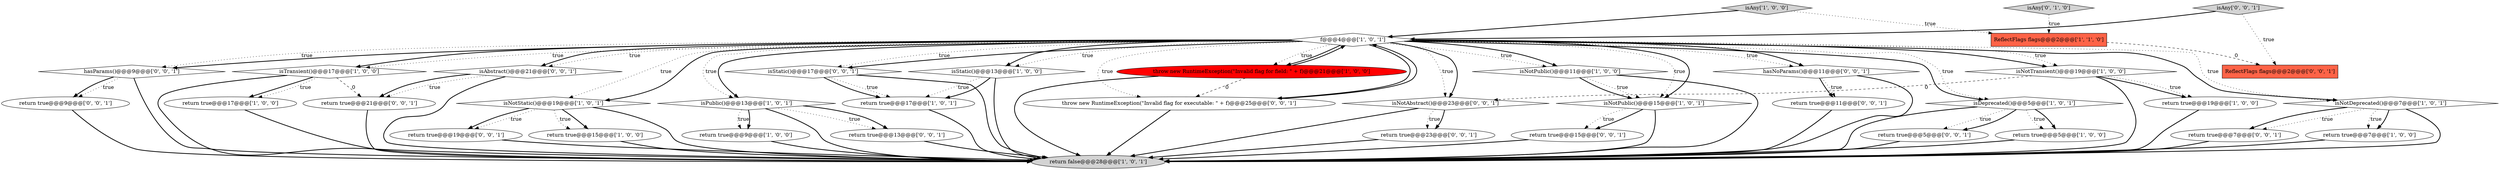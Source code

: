 digraph {
38 [style = filled, label = "return true@@@5@@@['0', '0', '1']", fillcolor = white, shape = ellipse image = "AAA0AAABBB3BBB"];
2 [style = filled, label = "return true@@@19@@@['1', '0', '0']", fillcolor = white, shape = ellipse image = "AAA0AAABBB1BBB"];
19 [style = filled, label = "isNotDeprecated()@@@7@@@['1', '0', '1']", fillcolor = white, shape = diamond image = "AAA0AAABBB1BBB"];
18 [style = filled, label = "ReflectFlags flags@@@2@@@['1', '1', '0']", fillcolor = tomato, shape = box image = "AAA0AAABBB1BBB"];
27 [style = filled, label = "return true@@@9@@@['0', '0', '1']", fillcolor = white, shape = ellipse image = "AAA0AAABBB3BBB"];
33 [style = filled, label = "return true@@@21@@@['0', '0', '1']", fillcolor = white, shape = ellipse image = "AAA0AAABBB3BBB"];
22 [style = filled, label = "isStatic()@@@17@@@['0', '0', '1']", fillcolor = white, shape = diamond image = "AAA0AAABBB3BBB"];
7 [style = filled, label = "return true@@@15@@@['1', '0', '0']", fillcolor = white, shape = ellipse image = "AAA0AAABBB1BBB"];
10 [style = filled, label = "isNotTransient()@@@19@@@['1', '0', '0']", fillcolor = white, shape = diamond image = "AAA0AAABBB1BBB"];
11 [style = filled, label = "f@@@4@@@['1', '0', '1']", fillcolor = white, shape = diamond image = "AAA0AAABBB1BBB"];
0 [style = filled, label = "return false@@@28@@@['1', '0', '1']", fillcolor = lightgray, shape = ellipse image = "AAA0AAABBB1BBB"];
21 [style = filled, label = "isAny['0', '1', '0']", fillcolor = lightgray, shape = diamond image = "AAA0AAABBB2BBB"];
17 [style = filled, label = "isPublic()@@@13@@@['1', '0', '1']", fillcolor = white, shape = diamond image = "AAA0AAABBB1BBB"];
37 [style = filled, label = "throw new RuntimeException(\"Invalid flag for executable: \" + f)@@@25@@@['0', '0', '1']", fillcolor = white, shape = ellipse image = "AAA0AAABBB3BBB"];
29 [style = filled, label = "return true@@@23@@@['0', '0', '1']", fillcolor = white, shape = ellipse image = "AAA0AAABBB3BBB"];
28 [style = filled, label = "return true@@@19@@@['0', '0', '1']", fillcolor = white, shape = ellipse image = "AAA0AAABBB3BBB"];
31 [style = filled, label = "return true@@@15@@@['0', '0', '1']", fillcolor = white, shape = ellipse image = "AAA0AAABBB3BBB"];
8 [style = filled, label = "isTransient()@@@17@@@['1', '0', '0']", fillcolor = white, shape = diamond image = "AAA0AAABBB1BBB"];
25 [style = filled, label = "return true@@@7@@@['0', '0', '1']", fillcolor = white, shape = ellipse image = "AAA0AAABBB3BBB"];
34 [style = filled, label = "hasNoParams()@@@11@@@['0', '0', '1']", fillcolor = white, shape = diamond image = "AAA0AAABBB3BBB"];
5 [style = filled, label = "isNotPublic()@@@11@@@['1', '0', '0']", fillcolor = white, shape = diamond image = "AAA0AAABBB1BBB"];
36 [style = filled, label = "hasParams()@@@9@@@['0', '0', '1']", fillcolor = white, shape = diamond image = "AAA0AAABBB3BBB"];
35 [style = filled, label = "isNotAbstract()@@@23@@@['0', '0', '1']", fillcolor = white, shape = diamond image = "AAA0AAABBB3BBB"];
6 [style = filled, label = "isNotPublic()@@@15@@@['1', '0', '1']", fillcolor = white, shape = diamond image = "AAA0AAABBB1BBB"];
32 [style = filled, label = "return true@@@11@@@['0', '0', '1']", fillcolor = white, shape = ellipse image = "AAA0AAABBB3BBB"];
9 [style = filled, label = "isNotStatic()@@@19@@@['1', '0', '1']", fillcolor = white, shape = diamond image = "AAA0AAABBB1BBB"];
24 [style = filled, label = "isAny['0', '0', '1']", fillcolor = lightgray, shape = diamond image = "AAA0AAABBB3BBB"];
26 [style = filled, label = "isAbstract()@@@21@@@['0', '0', '1']", fillcolor = white, shape = diamond image = "AAA0AAABBB3BBB"];
1 [style = filled, label = "return true@@@17@@@['1', '0', '0']", fillcolor = white, shape = ellipse image = "AAA0AAABBB1BBB"];
20 [style = filled, label = "throw new RuntimeException(\"Invalid flag for field: \" + f)@@@21@@@['1', '0', '0']", fillcolor = red, shape = ellipse image = "AAA1AAABBB1BBB"];
14 [style = filled, label = "return true@@@17@@@['1', '0', '1']", fillcolor = white, shape = ellipse image = "AAA0AAABBB1BBB"];
15 [style = filled, label = "isAny['1', '0', '0']", fillcolor = lightgray, shape = diamond image = "AAA0AAABBB1BBB"];
12 [style = filled, label = "return true@@@5@@@['1', '0', '0']", fillcolor = white, shape = ellipse image = "AAA0AAABBB1BBB"];
23 [style = filled, label = "return true@@@13@@@['0', '0', '1']", fillcolor = white, shape = ellipse image = "AAA0AAABBB3BBB"];
4 [style = filled, label = "return true@@@9@@@['1', '0', '0']", fillcolor = white, shape = ellipse image = "AAA0AAABBB1BBB"];
16 [style = filled, label = "isDeprecated()@@@5@@@['1', '0', '1']", fillcolor = white, shape = diamond image = "AAA0AAABBB1BBB"];
30 [style = filled, label = "ReflectFlags flags@@@2@@@['0', '0', '1']", fillcolor = tomato, shape = box image = "AAA0AAABBB3BBB"];
3 [style = filled, label = "isStatic()@@@13@@@['1', '0', '0']", fillcolor = white, shape = diamond image = "AAA0AAABBB1BBB"];
13 [style = filled, label = "return true@@@7@@@['1', '0', '0']", fillcolor = white, shape = ellipse image = "AAA0AAABBB1BBB"];
37->0 [style = bold, label=""];
16->0 [style = bold, label=""];
6->31 [style = dotted, label="true"];
37->11 [style = bold, label=""];
21->18 [style = dotted, label="true"];
18->30 [style = dashed, label="0"];
8->33 [style = dashed, label="0"];
32->0 [style = bold, label=""];
20->0 [style = bold, label=""];
29->0 [style = bold, label=""];
9->7 [style = bold, label=""];
11->9 [style = bold, label=""];
20->37 [style = dashed, label="0"];
11->36 [style = bold, label=""];
22->14 [style = dotted, label="true"];
8->0 [style = bold, label=""];
33->0 [style = bold, label=""];
8->1 [style = bold, label=""];
11->34 [style = dotted, label="true"];
28->0 [style = bold, label=""];
36->0 [style = bold, label=""];
22->0 [style = bold, label=""];
15->11 [style = bold, label=""];
5->0 [style = bold, label=""];
24->11 [style = bold, label=""];
11->8 [style = dotted, label="true"];
34->32 [style = bold, label=""];
16->38 [style = dotted, label="true"];
11->36 [style = dotted, label="true"];
9->28 [style = dotted, label="true"];
11->16 [style = bold, label=""];
11->37 [style = dotted, label="true"];
27->0 [style = bold, label=""];
11->10 [style = dotted, label="true"];
15->18 [style = dotted, label="true"];
5->6 [style = dotted, label="true"];
11->37 [style = bold, label=""];
11->5 [style = dotted, label="true"];
11->35 [style = dotted, label="true"];
7->0 [style = bold, label=""];
1->0 [style = bold, label=""];
34->0 [style = bold, label=""];
3->0 [style = bold, label=""];
11->26 [style = dotted, label="true"];
17->23 [style = dotted, label="true"];
4->0 [style = bold, label=""];
19->25 [style = bold, label=""];
26->0 [style = bold, label=""];
35->0 [style = bold, label=""];
19->13 [style = bold, label=""];
5->6 [style = bold, label=""];
10->0 [style = bold, label=""];
38->0 [style = bold, label=""];
11->16 [style = dotted, label="true"];
11->17 [style = bold, label=""];
11->8 [style = bold, label=""];
10->2 [style = bold, label=""];
11->19 [style = dotted, label="true"];
22->14 [style = bold, label=""];
10->35 [style = dashed, label="0"];
11->26 [style = bold, label=""];
13->0 [style = bold, label=""];
25->0 [style = bold, label=""];
35->29 [style = dotted, label="true"];
26->33 [style = dotted, label="true"];
35->29 [style = bold, label=""];
17->4 [style = dotted, label="true"];
31->0 [style = bold, label=""];
11->17 [style = dotted, label="true"];
11->9 [style = dotted, label="true"];
24->30 [style = dotted, label="true"];
23->0 [style = bold, label=""];
17->23 [style = bold, label=""];
3->14 [style = dotted, label="true"];
19->0 [style = bold, label=""];
9->28 [style = bold, label=""];
11->20 [style = dotted, label="true"];
11->5 [style = bold, label=""];
2->0 [style = bold, label=""];
17->0 [style = bold, label=""];
10->2 [style = dotted, label="true"];
11->3 [style = bold, label=""];
11->10 [style = bold, label=""];
11->6 [style = dotted, label="true"];
11->22 [style = bold, label=""];
9->7 [style = dotted, label="true"];
11->3 [style = dotted, label="true"];
17->4 [style = bold, label=""];
20->11 [style = bold, label=""];
34->32 [style = dotted, label="true"];
11->20 [style = bold, label=""];
19->25 [style = dotted, label="true"];
16->12 [style = dotted, label="true"];
36->27 [style = dotted, label="true"];
9->0 [style = bold, label=""];
11->6 [style = bold, label=""];
3->14 [style = bold, label=""];
6->0 [style = bold, label=""];
19->13 [style = dotted, label="true"];
11->19 [style = bold, label=""];
12->0 [style = bold, label=""];
11->22 [style = dotted, label="true"];
11->35 [style = bold, label=""];
8->1 [style = dotted, label="true"];
11->34 [style = bold, label=""];
6->31 [style = bold, label=""];
36->27 [style = bold, label=""];
14->0 [style = bold, label=""];
26->33 [style = bold, label=""];
16->12 [style = bold, label=""];
16->38 [style = bold, label=""];
}
